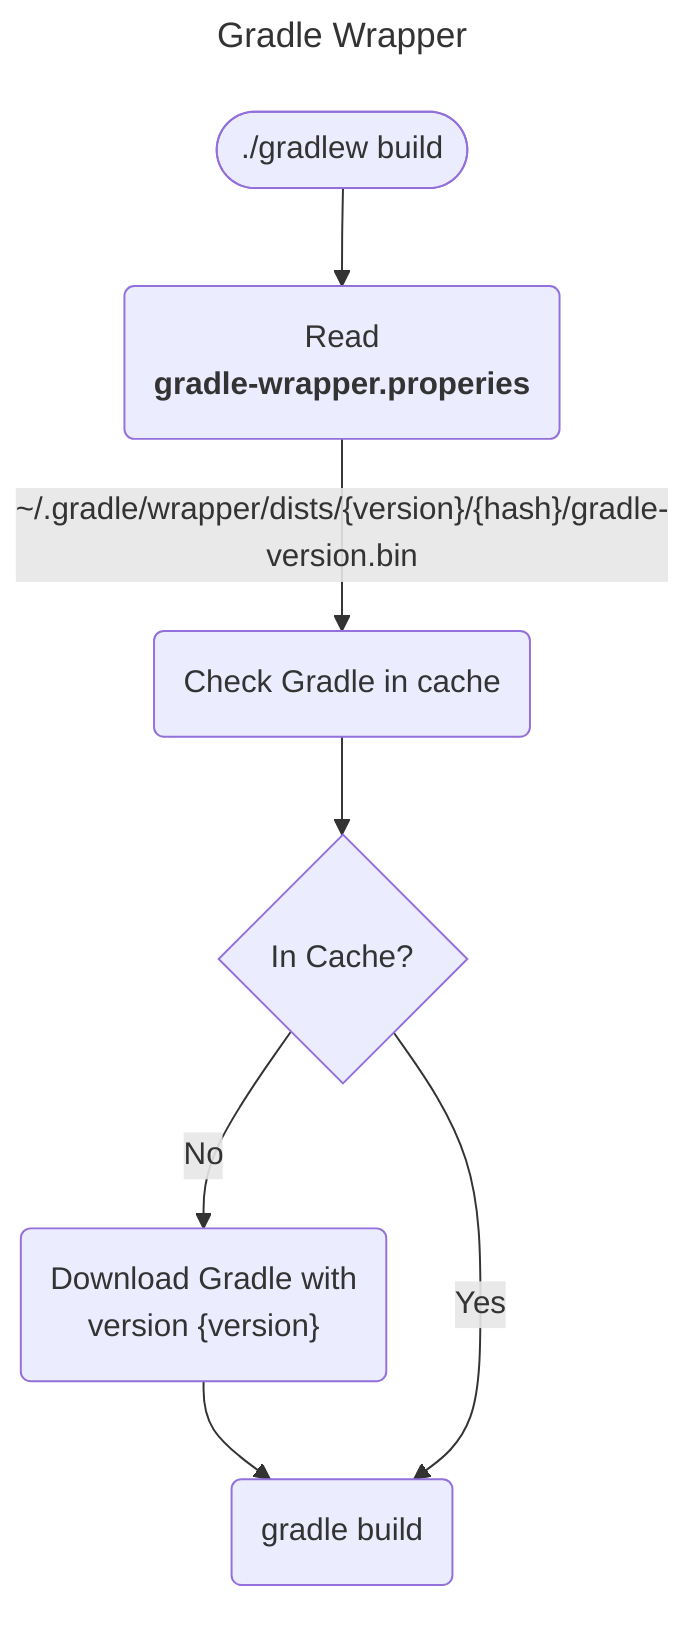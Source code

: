 ---
title: Gradle Wrapper
---
flowchart TB
    gradlew([./gradlew build])
    prop("`Read
    **gradle-wrapper.properies**`")
    check("Check Gradle in cache")
    cache{In Cache?}
    build("gradle build")
    download("Download Gradle with
    version {version}")

    gradlew --> prop
    prop -- "~/.gradle/wrapper/dists/{version}/{hash}/gradle-version.bin" --> check
    check --> cache

    cache -->|No| download
    download --> build
    cache -->|Yes| build